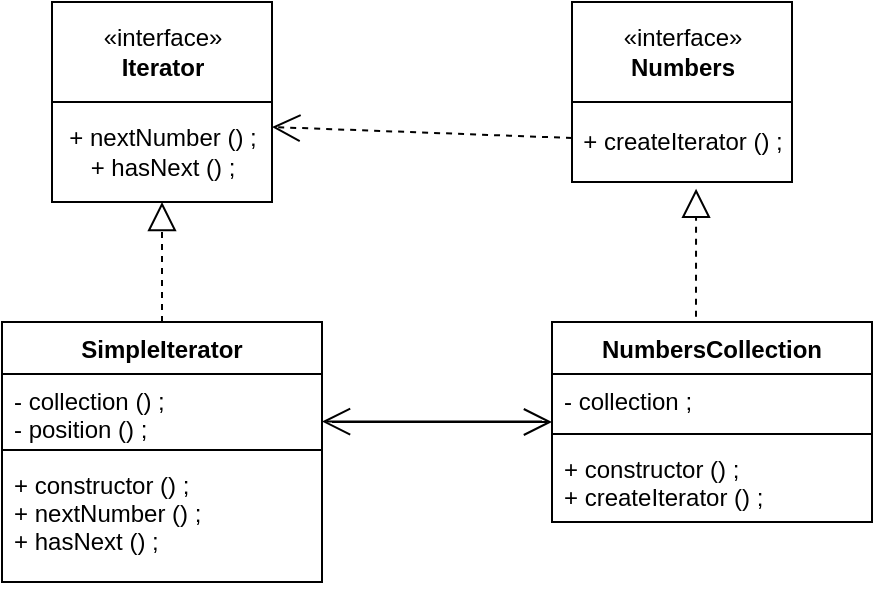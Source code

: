 <mxfile>
    <diagram id="PduTYPPfNWthoLgCok7-" name="Page-1">
        <mxGraphModel dx="864" dy="394" grid="0" gridSize="10" guides="1" tooltips="1" connect="1" arrows="1" fold="1" page="1" pageScale="1" pageWidth="827" pageHeight="1169" math="0" shadow="0">
            <root>
                <mxCell id="0"/>
                <mxCell id="1" parent="0"/>
                <mxCell id="2" value="«interface»&lt;br&gt;&lt;b&gt;Iterator&lt;/b&gt;" style="html=1;" vertex="1" parent="1">
                    <mxGeometry x="140" y="70" width="110" height="50" as="geometry"/>
                </mxCell>
                <mxCell id="3" value="+ nextNumber () ;&lt;br&gt;+ hasNext () ;" style="html=1;" vertex="1" parent="1">
                    <mxGeometry x="140" y="120" width="110" height="50" as="geometry"/>
                </mxCell>
                <mxCell id="4" value="SimpleIterator" style="swimlane;fontStyle=1;align=center;verticalAlign=top;childLayout=stackLayout;horizontal=1;startSize=26;horizontalStack=0;resizeParent=1;resizeParentMax=0;resizeLast=0;collapsible=1;marginBottom=0;" vertex="1" parent="1">
                    <mxGeometry x="115" y="230" width="160" height="130" as="geometry"/>
                </mxCell>
                <mxCell id="5" value="- collection () ;&#10;- position () ;" style="text;strokeColor=none;fillColor=none;align=left;verticalAlign=top;spacingLeft=4;spacingRight=4;overflow=hidden;rotatable=0;points=[[0,0.5],[1,0.5]];portConstraint=eastwest;" vertex="1" parent="4">
                    <mxGeometry y="26" width="160" height="34" as="geometry"/>
                </mxCell>
                <mxCell id="17" value="" style="endArrow=open;endFill=1;endSize=12;html=1;" edge="1" parent="4">
                    <mxGeometry width="160" relative="1" as="geometry">
                        <mxPoint x="165" y="50" as="sourcePoint"/>
                        <mxPoint x="275" y="50" as="targetPoint"/>
                    </mxGeometry>
                </mxCell>
                <mxCell id="6" value="" style="line;strokeWidth=1;fillColor=none;align=left;verticalAlign=middle;spacingTop=-1;spacingLeft=3;spacingRight=3;rotatable=0;labelPosition=right;points=[];portConstraint=eastwest;" vertex="1" parent="4">
                    <mxGeometry y="60" width="160" height="8" as="geometry"/>
                </mxCell>
                <mxCell id="7" value="+ constructor () ;&#10;+ nextNumber () ;&#10;+ hasNext () ;" style="text;strokeColor=none;fillColor=none;align=left;verticalAlign=top;spacingLeft=4;spacingRight=4;overflow=hidden;rotatable=0;points=[[0,0.5],[1,0.5]];portConstraint=eastwest;" vertex="1" parent="4">
                    <mxGeometry y="68" width="160" height="62" as="geometry"/>
                </mxCell>
                <mxCell id="8" value="" style="endArrow=block;dashed=1;endFill=0;endSize=12;html=1;entryX=0.5;entryY=1;entryDx=0;entryDy=0;exitX=0.5;exitY=0;exitDx=0;exitDy=0;" edge="1" parent="1" source="4" target="3">
                    <mxGeometry width="160" relative="1" as="geometry">
                        <mxPoint x="110" y="200" as="sourcePoint"/>
                        <mxPoint x="270" y="200" as="targetPoint"/>
                    </mxGeometry>
                </mxCell>
                <mxCell id="9" value="«interface»&lt;br&gt;&lt;b&gt;Numbers&lt;/b&gt;" style="html=1;" vertex="1" parent="1">
                    <mxGeometry x="400" y="70" width="110" height="50" as="geometry"/>
                </mxCell>
                <mxCell id="10" value="+ createIterator () ;" style="html=1;" vertex="1" parent="1">
                    <mxGeometry x="400" y="120" width="110" height="40" as="geometry"/>
                </mxCell>
                <mxCell id="11" value="NumbersCollection" style="swimlane;fontStyle=1;align=center;verticalAlign=top;childLayout=stackLayout;horizontal=1;startSize=26;horizontalStack=0;resizeParent=1;resizeParentMax=0;resizeLast=0;collapsible=1;marginBottom=0;" vertex="1" parent="1">
                    <mxGeometry x="390" y="230" width="160" height="100" as="geometry"/>
                </mxCell>
                <mxCell id="12" value="- collection ;" style="text;strokeColor=none;fillColor=none;align=left;verticalAlign=top;spacingLeft=4;spacingRight=4;overflow=hidden;rotatable=0;points=[[0,0.5],[1,0.5]];portConstraint=eastwest;" vertex="1" parent="11">
                    <mxGeometry y="26" width="160" height="26" as="geometry"/>
                </mxCell>
                <mxCell id="13" value="" style="line;strokeWidth=1;fillColor=none;align=left;verticalAlign=middle;spacingTop=-1;spacingLeft=3;spacingRight=3;rotatable=0;labelPosition=right;points=[];portConstraint=eastwest;" vertex="1" parent="11">
                    <mxGeometry y="52" width="160" height="8" as="geometry"/>
                </mxCell>
                <mxCell id="14" value="+ constructor () ;&#10;+ createIterator () ;" style="text;strokeColor=none;fillColor=none;align=left;verticalAlign=top;spacingLeft=4;spacingRight=4;overflow=hidden;rotatable=0;points=[[0,0.5],[1,0.5]];portConstraint=eastwest;" vertex="1" parent="11">
                    <mxGeometry y="60" width="160" height="40" as="geometry"/>
                </mxCell>
                <mxCell id="15" value="" style="endArrow=block;dashed=1;endFill=0;endSize=12;html=1;entryX=0.564;entryY=1.085;entryDx=0;entryDy=0;entryPerimeter=0;exitX=0.45;exitY=-0.026;exitDx=0;exitDy=0;exitPerimeter=0;" edge="1" parent="1" source="11" target="10">
                    <mxGeometry width="160" relative="1" as="geometry">
                        <mxPoint x="390" y="190" as="sourcePoint"/>
                        <mxPoint x="550" y="190" as="targetPoint"/>
                    </mxGeometry>
                </mxCell>
                <mxCell id="16" value="" style="endArrow=open;endFill=1;endSize=12;html=1;entryX=1;entryY=0.25;entryDx=0;entryDy=0;dashed=1;" edge="1" parent="1" source="10" target="3">
                    <mxGeometry width="160" relative="1" as="geometry">
                        <mxPoint x="410" y="190" as="sourcePoint"/>
                        <mxPoint x="250" y="190" as="targetPoint"/>
                    </mxGeometry>
                </mxCell>
                <mxCell id="18" value="" style="endArrow=open;endFill=1;endSize=12;html=1;" edge="1" parent="1">
                    <mxGeometry width="160" relative="1" as="geometry">
                        <mxPoint x="385" y="279.8" as="sourcePoint"/>
                        <mxPoint x="275" y="279.8" as="targetPoint"/>
                    </mxGeometry>
                </mxCell>
            </root>
        </mxGraphModel>
    </diagram>
</mxfile>